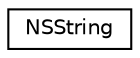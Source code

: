 digraph G
{
  edge [fontname="Helvetica",fontsize="10",labelfontname="Helvetica",labelfontsize="10"];
  node [fontname="Helvetica",fontsize="10",shape=record];
  rankdir="LR";
  Node1 [label="NSString",height=0.2,width=0.4,color="black", fillcolor="white", style="filled",URL="$class_n_s_string.html"];
}
